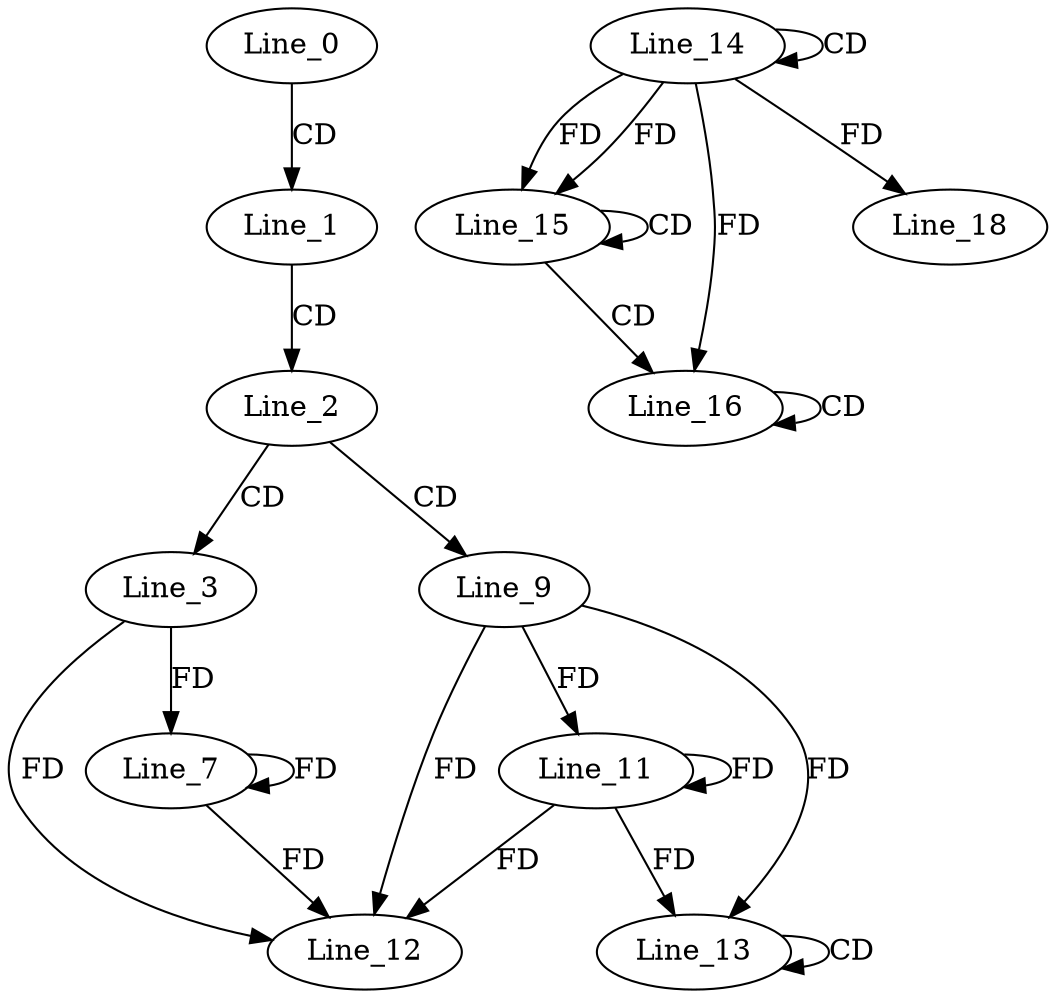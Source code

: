 digraph G {
  Line_0;
  Line_1;
  Line_2;
  Line_3;
  Line_7;
  Line_9;
  Line_11;
  Line_11;
  Line_12;
  Line_12;
  Line_13;
  Line_13;
  Line_14;
  Line_14;
  Line_15;
  Line_15;
  Line_16;
  Line_16;
  Line_18;
  Line_0 -> Line_1 [ label="CD" ];
  Line_1 -> Line_2 [ label="CD" ];
  Line_2 -> Line_3 [ label="CD" ];
  Line_3 -> Line_7 [ label="FD" ];
  Line_7 -> Line_7 [ label="FD" ];
  Line_2 -> Line_9 [ label="CD" ];
  Line_9 -> Line_11 [ label="FD" ];
  Line_11 -> Line_11 [ label="FD" ];
  Line_9 -> Line_12 [ label="FD" ];
  Line_11 -> Line_12 [ label="FD" ];
  Line_3 -> Line_12 [ label="FD" ];
  Line_7 -> Line_12 [ label="FD" ];
  Line_13 -> Line_13 [ label="CD" ];
  Line_9 -> Line_13 [ label="FD" ];
  Line_11 -> Line_13 [ label="FD" ];
  Line_14 -> Line_14 [ label="CD" ];
  Line_14 -> Line_15 [ label="FD" ];
  Line_15 -> Line_15 [ label="CD" ];
  Line_14 -> Line_15 [ label="FD" ];
  Line_15 -> Line_16 [ label="CD" ];
  Line_16 -> Line_16 [ label="CD" ];
  Line_14 -> Line_16 [ label="FD" ];
  Line_14 -> Line_18 [ label="FD" ];
}
